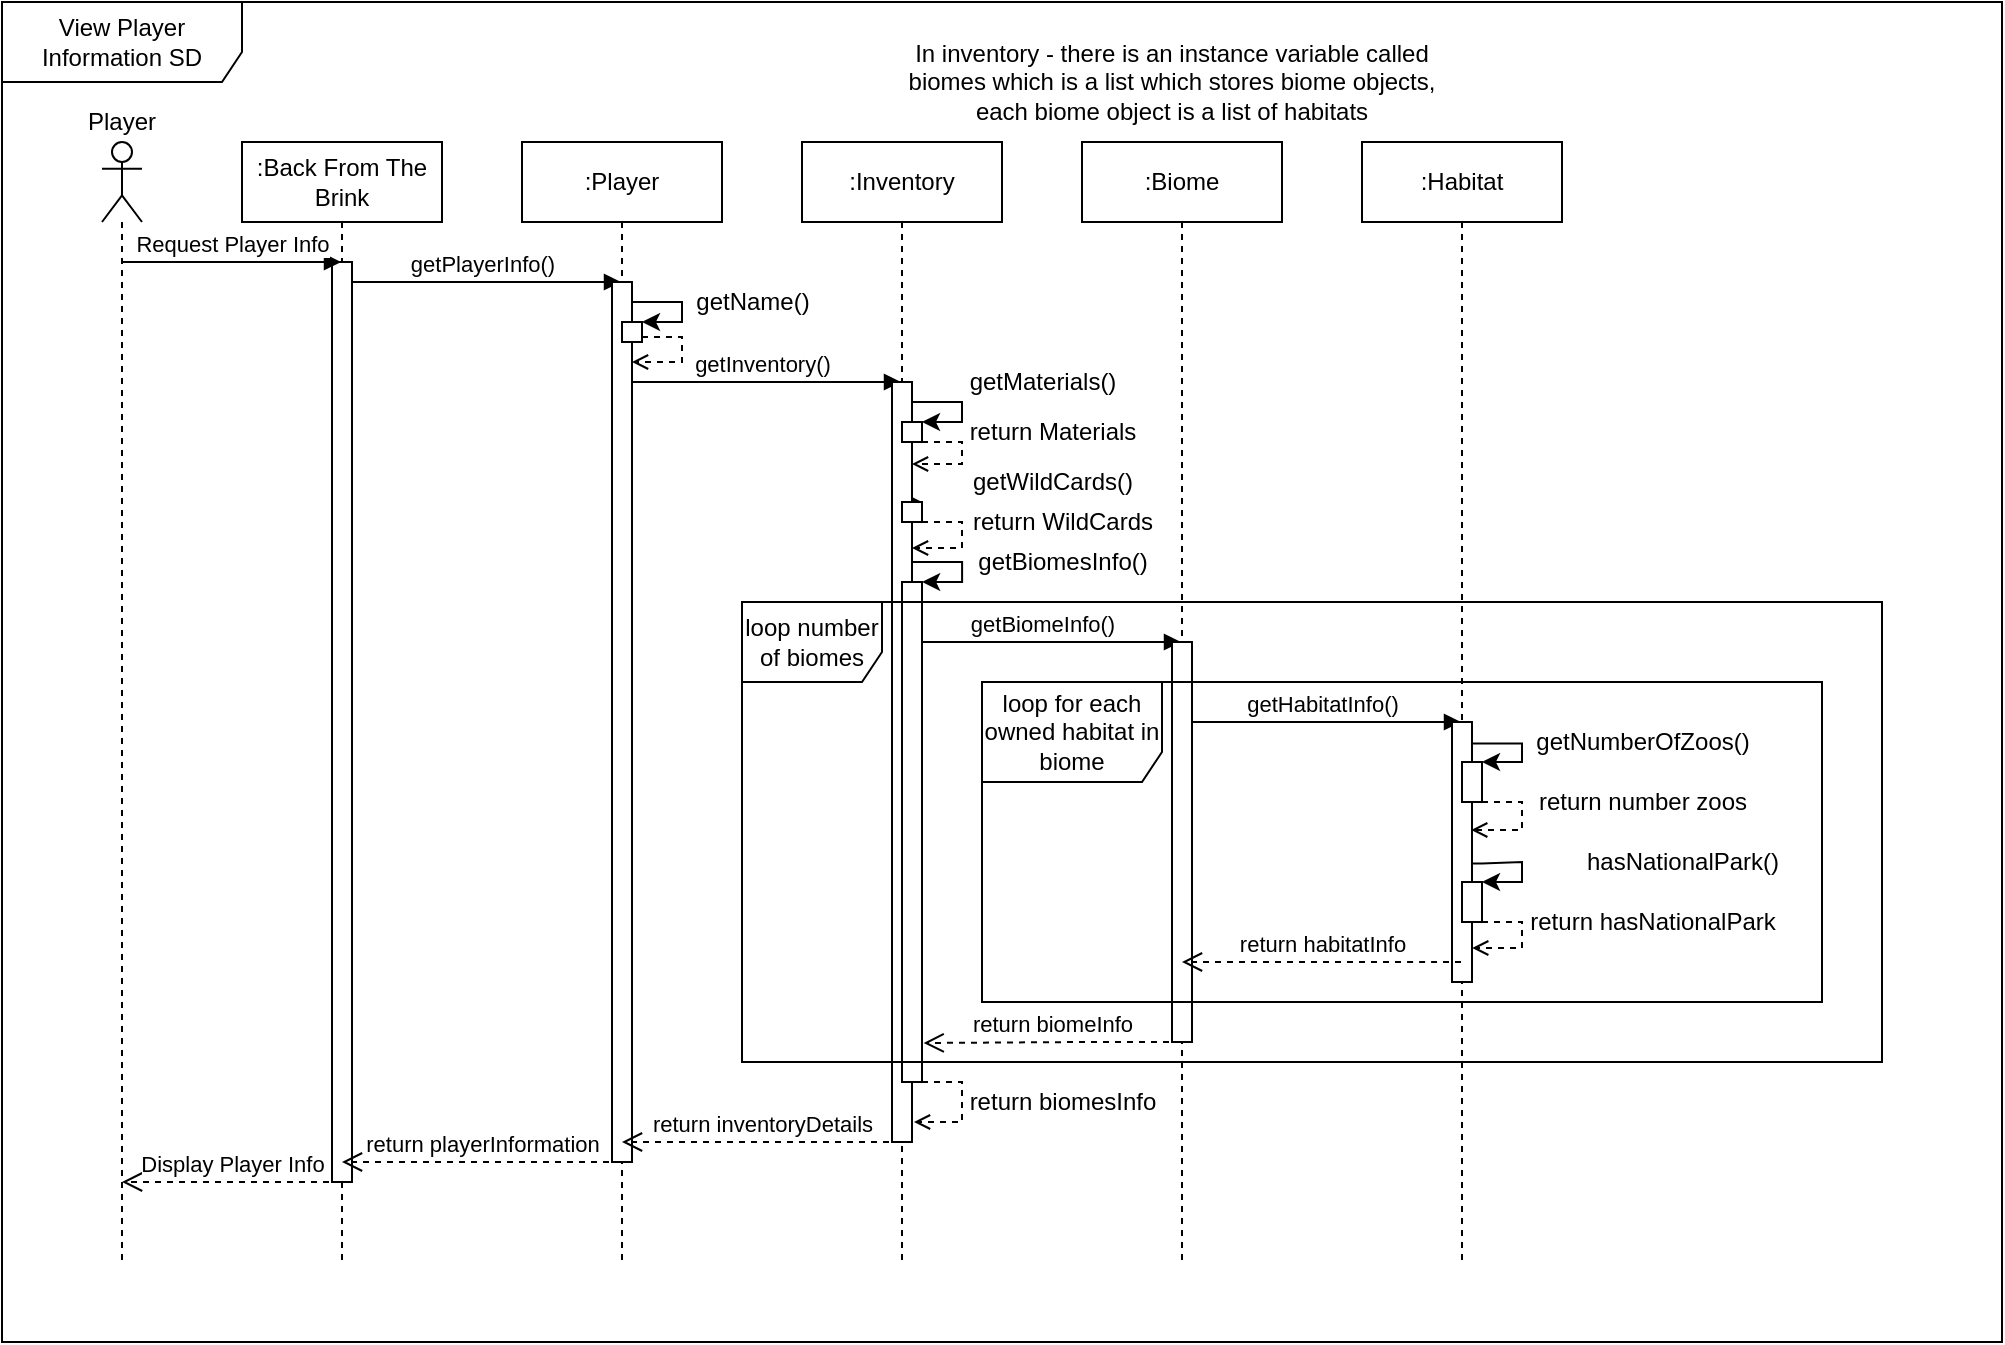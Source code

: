 <mxfile version="13.10.7" type="device"><diagram id="ssxtzul3MrH_a-VUQCv8" name="Page-1"><mxGraphModel dx="1209" dy="1832" grid="1" gridSize="10" guides="1" tooltips="1" connect="1" arrows="1" fold="1" page="1" pageScale="1" pageWidth="827" pageHeight="1169" math="0" shadow="0"><root><mxCell id="0"/><mxCell id="1" parent="0"/><mxCell id="yDcuYn_vrPAPysd2zKXM-14" value="getPlayerInfo()" style="html=1;verticalAlign=bottom;endArrow=block;" parent="1" source="yDcuYn_vrPAPysd2zKXM-4" target="yDcuYn_vrPAPysd2zKXM-5" edge="1"><mxGeometry width="80" relative="1" as="geometry"><mxPoint x="149.5" y="30" as="sourcePoint"/><mxPoint x="259.5" y="30" as="targetPoint"/><Array as="points"><mxPoint x="250" y="30"/></Array></mxGeometry></mxCell><mxCell id="yDcuYn_vrPAPysd2zKXM-19" value="getInventory()" style="html=1;verticalAlign=bottom;endArrow=block;" parent="1" source="yDcuYn_vrPAPysd2zKXM-5" target="yDcuYn_vrPAPysd2zKXM-6" edge="1"><mxGeometry width="80" relative="1" as="geometry"><mxPoint x="400" y="70" as="sourcePoint"/><mxPoint x="410" y="100" as="targetPoint"/><Array as="points"><mxPoint x="500" y="80"/></Array></mxGeometry></mxCell><mxCell id="yDcuYn_vrPAPysd2zKXM-68" value="getHabitatInfo()" style="html=1;verticalAlign=bottom;endArrow=block;" parent="1" source="yDcuYn_vrPAPysd2zKXM-53" target="yDcuYn_vrPAPysd2zKXM-65" edge="1"><mxGeometry width="80" relative="1" as="geometry"><mxPoint x="550" y="180" as="sourcePoint"/><mxPoint x="630" y="180" as="targetPoint"/><Array as="points"><mxPoint x="740" y="250"/></Array></mxGeometry></mxCell><mxCell id="yDcuYn_vrPAPysd2zKXM-59" value="getBiomeInfo()" style="html=1;verticalAlign=bottom;endArrow=block;" parent="1" source="yDcuYn_vrPAPysd2zKXM-6" target="yDcuYn_vrPAPysd2zKXM-53" edge="1"><mxGeometry width="80" relative="1" as="geometry"><mxPoint x="520" y="270" as="sourcePoint"/><mxPoint x="600" y="270" as="targetPoint"/><Array as="points"><mxPoint x="600" y="210"/></Array></mxGeometry></mxCell><mxCell id="yDcuYn_vrPAPysd2zKXM-51" style="edgeStyle=orthogonalEdgeStyle;rounded=0;orthogonalLoop=1;jettySize=auto;html=1;" parent="1" edge="1"><mxGeometry relative="1" as="geometry"><mxPoint x="529.999" y="170" as="sourcePoint"/><mxPoint x="540.07" y="180" as="targetPoint"/><Array as="points"><mxPoint x="560.07" y="170"/><mxPoint x="560.07" y="180"/></Array></mxGeometry></mxCell><mxCell id="yDcuYn_vrPAPysd2zKXM-48" style="edgeStyle=orthogonalEdgeStyle;rounded=0;orthogonalLoop=1;jettySize=auto;html=1;" parent="1" source="yDcuYn_vrPAPysd2zKXM-6" edge="1"><mxGeometry relative="1" as="geometry"><mxPoint x="550" y="130" as="sourcePoint"/><mxPoint x="540" y="140" as="targetPoint"/><Array as="points"><mxPoint x="560" y="130"/><mxPoint x="560" y="140"/></Array></mxGeometry></mxCell><mxCell id="yDcuYn_vrPAPysd2zKXM-3" value="" style="shape=umlLifeline;participant=umlActor;perimeter=lifelinePerimeter;whiteSpace=wrap;html=1;container=1;collapsible=0;recursiveResize=0;verticalAlign=top;spacingTop=36;outlineConnect=0;" parent="1" vertex="1"><mxGeometry x="130" y="-40" width="20" height="560" as="geometry"/></mxCell><mxCell id="yDcuYn_vrPAPysd2zKXM-4" value=":Back From The Brink" style="shape=umlLifeline;perimeter=lifelinePerimeter;whiteSpace=wrap;html=1;container=1;collapsible=0;recursiveResize=0;outlineConnect=0;" parent="1" vertex="1"><mxGeometry x="200" y="-40" width="100" height="560" as="geometry"/></mxCell><mxCell id="yDcuYn_vrPAPysd2zKXM-7" value="" style="rounded=0;whiteSpace=wrap;html=1;" parent="yDcuYn_vrPAPysd2zKXM-4" vertex="1"><mxGeometry x="45" y="60" width="10" height="460" as="geometry"/></mxCell><mxCell id="yDcuYn_vrPAPysd2zKXM-5" value=":Player" style="shape=umlLifeline;perimeter=lifelinePerimeter;whiteSpace=wrap;html=1;container=1;collapsible=0;recursiveResize=0;outlineConnect=0;" parent="1" vertex="1"><mxGeometry x="340" y="-40" width="100" height="560" as="geometry"/></mxCell><mxCell id="yDcuYn_vrPAPysd2zKXM-9" value="" style="rounded=0;whiteSpace=wrap;html=1;" parent="yDcuYn_vrPAPysd2zKXM-5" vertex="1"><mxGeometry x="45" y="70" width="10" height="440" as="geometry"/></mxCell><mxCell id="yDcuYn_vrPAPysd2zKXM-6" value=":Inventory" style="shape=umlLifeline;perimeter=lifelinePerimeter;whiteSpace=wrap;html=1;container=1;collapsible=0;recursiveResize=0;outlineConnect=0;" parent="1" vertex="1"><mxGeometry x="480" y="-40" width="100" height="560" as="geometry"/></mxCell><mxCell id="yDcuYn_vrPAPysd2zKXM-10" value="" style="rounded=0;whiteSpace=wrap;html=1;" parent="yDcuYn_vrPAPysd2zKXM-6" vertex="1"><mxGeometry x="45" y="120" width="10" height="380" as="geometry"/></mxCell><mxCell id="yDcuYn_vrPAPysd2zKXM-49" style="edgeStyle=orthogonalEdgeStyle;rounded=0;orthogonalLoop=1;jettySize=auto;html=1;exitX=1;exitY=1;exitDx=0;exitDy=0;dashed=1;endArrow=open;endFill=0;" parent="yDcuYn_vrPAPysd2zKXM-6" source="yDcuYn_vrPAPysd2zKXM-28" edge="1"><mxGeometry relative="1" as="geometry"><mxPoint x="55" y="203" as="targetPoint"/><Array as="points"><mxPoint x="80" y="190"/><mxPoint x="80" y="203"/></Array></mxGeometry></mxCell><mxCell id="yDcuYn_vrPAPysd2zKXM-28" value="" style="rounded=0;whiteSpace=wrap;html=1;" parent="yDcuYn_vrPAPysd2zKXM-6" vertex="1"><mxGeometry x="50" y="180" width="10" height="10" as="geometry"/></mxCell><mxCell id="yDcuYn_vrPAPysd2zKXM-33" value="" style="rounded=0;whiteSpace=wrap;html=1;" parent="yDcuYn_vrPAPysd2zKXM-6" vertex="1"><mxGeometry x="50" y="220" width="10" height="250" as="geometry"/></mxCell><mxCell id="yDcuYn_vrPAPysd2zKXM-82" value="" style="endArrow=open;html=1;exitX=1;exitY=1;exitDx=0;exitDy=0;edgeStyle=orthogonalEdgeStyle;startArrow=none;startFill=0;rounded=0;dashed=1;endFill=0;" parent="yDcuYn_vrPAPysd2zKXM-6" source="yDcuYn_vrPAPysd2zKXM-33" edge="1"><mxGeometry width="50" height="50" relative="1" as="geometry"><mxPoint x="-10" y="220" as="sourcePoint"/><mxPoint x="56" y="490" as="targetPoint"/><Array as="points"><mxPoint x="80" y="470"/><mxPoint x="80" y="490"/><mxPoint x="56" y="490"/></Array></mxGeometry></mxCell><mxCell id="yDcuYn_vrPAPysd2zKXM-13" value="Request Player Info" style="html=1;verticalAlign=bottom;endArrow=block;" parent="1" source="yDcuYn_vrPAPysd2zKXM-3" target="yDcuYn_vrPAPysd2zKXM-4" edge="1"><mxGeometry width="80" relative="1" as="geometry"><mxPoint x="330" y="100" as="sourcePoint"/><mxPoint x="410" y="100" as="targetPoint"/><Array as="points"><mxPoint x="240" y="20"/></Array></mxGeometry></mxCell><mxCell id="yDcuYn_vrPAPysd2zKXM-42" style="edgeStyle=orthogonalEdgeStyle;rounded=0;orthogonalLoop=1;jettySize=auto;html=1;exitX=1;exitY=0.75;exitDx=0;exitDy=0;dashed=1;endArrow=open;endFill=0;" parent="1" source="yDcuYn_vrPAPysd2zKXM-15" edge="1"><mxGeometry relative="1" as="geometry"><mxPoint x="395" y="70" as="targetPoint"/><Array as="points"><mxPoint x="420" y="57"/><mxPoint x="420" y="70"/></Array></mxGeometry></mxCell><mxCell id="yDcuYn_vrPAPysd2zKXM-15" value="" style="rounded=0;whiteSpace=wrap;html=1;" parent="1" vertex="1"><mxGeometry x="390" y="50" width="10" height="10" as="geometry"/></mxCell><mxCell id="yDcuYn_vrPAPysd2zKXM-16" style="edgeStyle=orthogonalEdgeStyle;rounded=0;orthogonalLoop=1;jettySize=auto;html=1;entryX=1;entryY=0;entryDx=0;entryDy=0;" parent="1" target="yDcuYn_vrPAPysd2zKXM-15" edge="1"><mxGeometry relative="1" as="geometry"><mxPoint x="395" y="40" as="sourcePoint"/><Array as="points"><mxPoint x="395" y="40"/><mxPoint x="420" y="40"/><mxPoint x="420" y="50"/></Array></mxGeometry></mxCell><mxCell id="yDcuYn_vrPAPysd2zKXM-17" value="getName()" style="text;html=1;align=center;verticalAlign=middle;resizable=0;points=[];autosize=1;" parent="1" vertex="1"><mxGeometry x="420" y="30" width="70" height="20" as="geometry"/></mxCell><mxCell id="yDcuYn_vrPAPysd2zKXM-46" style="edgeStyle=orthogonalEdgeStyle;rounded=0;orthogonalLoop=1;jettySize=auto;html=1;exitX=1;exitY=1;exitDx=0;exitDy=0;dashed=1;endArrow=open;endFill=0;" parent="1" source="yDcuYn_vrPAPysd2zKXM-20" edge="1"><mxGeometry relative="1" as="geometry"><mxPoint x="535" y="121" as="targetPoint"/><Array as="points"><mxPoint x="560" y="110"/><mxPoint x="560" y="121"/></Array></mxGeometry></mxCell><mxCell id="yDcuYn_vrPAPysd2zKXM-20" value="" style="rounded=0;whiteSpace=wrap;html=1;" parent="1" vertex="1"><mxGeometry x="530" y="100" width="10" height="10" as="geometry"/></mxCell><mxCell id="yDcuYn_vrPAPysd2zKXM-21" style="edgeStyle=orthogonalEdgeStyle;rounded=0;orthogonalLoop=1;jettySize=auto;html=1;exitX=1;exitY=0;exitDx=0;exitDy=0;entryX=1;entryY=0;entryDx=0;entryDy=0;" parent="1" source="yDcuYn_vrPAPysd2zKXM-10" target="yDcuYn_vrPAPysd2zKXM-20" edge="1"><mxGeometry relative="1" as="geometry"><Array as="points"><mxPoint x="535" y="90"/><mxPoint x="560" y="90"/><mxPoint x="560" y="100"/></Array></mxGeometry></mxCell><mxCell id="yDcuYn_vrPAPysd2zKXM-23" value="getMaterials()" style="text;html=1;align=center;verticalAlign=middle;resizable=0;points=[];autosize=1;" parent="1" vertex="1"><mxGeometry x="555" y="70" width="90" height="20" as="geometry"/></mxCell><mxCell id="yDcuYn_vrPAPysd2zKXM-32" value="getWildCards()" style="text;html=1;align=center;verticalAlign=middle;resizable=0;points=[];autosize=1;" parent="1" vertex="1"><mxGeometry x="555" y="120" width="100" height="20" as="geometry"/></mxCell><mxCell id="yDcuYn_vrPAPysd2zKXM-47" value="return Materials" style="text;html=1;align=center;verticalAlign=middle;resizable=0;points=[];autosize=1;" parent="1" vertex="1"><mxGeometry x="555" y="95" width="100" height="20" as="geometry"/></mxCell><mxCell id="yDcuYn_vrPAPysd2zKXM-50" value="return WildCards" style="text;html=1;align=center;verticalAlign=middle;resizable=0;points=[];autosize=1;" parent="1" vertex="1"><mxGeometry x="555" y="140" width="110" height="20" as="geometry"/></mxCell><mxCell id="yDcuYn_vrPAPysd2zKXM-52" value="getBiomesInfo()" style="text;html=1;align=center;verticalAlign=middle;resizable=0;points=[];autosize=1;" parent="1" vertex="1"><mxGeometry x="560" y="160" width="100" height="20" as="geometry"/></mxCell><mxCell id="yDcuYn_vrPAPysd2zKXM-53" value=":Biome" style="shape=umlLifeline;perimeter=lifelinePerimeter;whiteSpace=wrap;html=1;container=1;collapsible=0;recursiveResize=0;outlineConnect=0;" parent="1" vertex="1"><mxGeometry x="620" y="-40" width="100" height="560" as="geometry"/></mxCell><mxCell id="yDcuYn_vrPAPysd2zKXM-54" value="" style="rounded=0;whiteSpace=wrap;html=1;" parent="yDcuYn_vrPAPysd2zKXM-53" vertex="1"><mxGeometry x="45" y="250" width="10" height="200" as="geometry"/></mxCell><mxCell id="yDcuYn_vrPAPysd2zKXM-65" value=":Habitat" style="shape=umlLifeline;perimeter=lifelinePerimeter;whiteSpace=wrap;html=1;container=1;collapsible=0;recursiveResize=0;outlineConnect=0;" parent="1" vertex="1"><mxGeometry x="760" y="-40" width="100" height="560" as="geometry"/></mxCell><mxCell id="PecJKs2oapgsShI88eAS-21" style="edgeStyle=orthogonalEdgeStyle;rounded=0;orthogonalLoop=1;jettySize=auto;html=1;exitX=1.033;exitY=0.083;exitDx=0;exitDy=0;entryX=1;entryY=0;entryDx=0;entryDy=0;exitPerimeter=0;" parent="yDcuYn_vrPAPysd2zKXM-65" source="yDcuYn_vrPAPysd2zKXM-66" target="PecJKs2oapgsShI88eAS-8" edge="1"><mxGeometry relative="1" as="geometry"><Array as="points"><mxPoint x="80" y="301"/><mxPoint x="80" y="310"/></Array></mxGeometry></mxCell><mxCell id="yDcuYn_vrPAPysd2zKXM-66" value="" style="rounded=0;whiteSpace=wrap;html=1;" parent="yDcuYn_vrPAPysd2zKXM-65" vertex="1"><mxGeometry x="45" y="290" width="10" height="130" as="geometry"/></mxCell><mxCell id="PecJKs2oapgsShI88eAS-22" style="edgeStyle=orthogonalEdgeStyle;rounded=0;orthogonalLoop=1;jettySize=auto;html=1;exitX=1;exitY=1;exitDx=0;exitDy=0;entryX=0.957;entryY=0.418;entryDx=0;entryDy=0;entryPerimeter=0;dashed=1;endArrow=open;endFill=0;" parent="yDcuYn_vrPAPysd2zKXM-65" source="PecJKs2oapgsShI88eAS-8" target="yDcuYn_vrPAPysd2zKXM-66" edge="1"><mxGeometry relative="1" as="geometry"><mxPoint x="55" y="350" as="targetPoint"/><Array as="points"><mxPoint x="80" y="330"/><mxPoint x="80" y="344"/><mxPoint x="55" y="344"/></Array></mxGeometry></mxCell><mxCell id="PecJKs2oapgsShI88eAS-8" value="" style="rounded=0;whiteSpace=wrap;html=1;" parent="yDcuYn_vrPAPysd2zKXM-65" vertex="1"><mxGeometry x="50" y="310" width="10" height="20" as="geometry"/></mxCell><mxCell id="PecJKs2oapgsShI88eAS-16" style="edgeStyle=orthogonalEdgeStyle;rounded=0;orthogonalLoop=1;jettySize=auto;html=1;exitX=1;exitY=1;exitDx=0;exitDy=0;dashed=1;entryX=1.008;entryY=0.866;entryDx=0;entryDy=0;entryPerimeter=0;endArrow=open;endFill=0;" parent="yDcuYn_vrPAPysd2zKXM-65" source="PecJKs2oapgsShI88eAS-9" target="yDcuYn_vrPAPysd2zKXM-66" edge="1"><mxGeometry relative="1" as="geometry"><mxPoint x="53" y="410" as="targetPoint"/><Array as="points"><mxPoint x="80" y="390"/><mxPoint x="80" y="403"/><mxPoint x="55" y="403"/></Array></mxGeometry></mxCell><mxCell id="PecJKs2oapgsShI88eAS-9" value="" style="rounded=0;whiteSpace=wrap;html=1;" parent="yDcuYn_vrPAPysd2zKXM-65" vertex="1"><mxGeometry x="50" y="370" width="10" height="20" as="geometry"/></mxCell><mxCell id="PecJKs2oapgsShI88eAS-14" style="edgeStyle=orthogonalEdgeStyle;rounded=0;orthogonalLoop=1;jettySize=auto;html=1;entryX=1;entryY=0;entryDx=0;entryDy=0;exitX=1.04;exitY=0.544;exitDx=0;exitDy=0;exitPerimeter=0;" parent="yDcuYn_vrPAPysd2zKXM-65" source="yDcuYn_vrPAPysd2zKXM-66" target="PecJKs2oapgsShI88eAS-9" edge="1"><mxGeometry relative="1" as="geometry"><mxPoint x="60" y="370" as="sourcePoint"/><mxPoint x="67.5" y="290" as="targetPoint"/><Array as="points"><mxPoint x="60" y="361"/><mxPoint x="80" y="360"/><mxPoint x="80" y="380"/></Array></mxGeometry></mxCell><mxCell id="yDcuYn_vrPAPysd2zKXM-78" value="return habitatInfo" style="html=1;verticalAlign=bottom;endArrow=open;dashed=1;endSize=8;" parent="1" source="yDcuYn_vrPAPysd2zKXM-65" target="yDcuYn_vrPAPysd2zKXM-53" edge="1"><mxGeometry relative="1" as="geometry"><mxPoint x="660" y="220" as="sourcePoint"/><mxPoint x="580" y="220" as="targetPoint"/><Array as="points"><mxPoint x="790" y="370"/><mxPoint x="730" y="370"/></Array></mxGeometry></mxCell><mxCell id="yDcuYn_vrPAPysd2zKXM-80" value="return biomeInfo" style="html=1;verticalAlign=bottom;endArrow=open;dashed=1;endSize=8;entryX=1.083;entryY=0.922;entryDx=0;entryDy=0;entryPerimeter=0;" parent="1" source="yDcuYn_vrPAPysd2zKXM-53" target="yDcuYn_vrPAPysd2zKXM-33" edge="1"><mxGeometry relative="1" as="geometry"><mxPoint x="650" y="270" as="sourcePoint"/><mxPoint x="540" y="380" as="targetPoint"/><Array as="points"><mxPoint x="620" y="410"/></Array></mxGeometry></mxCell><mxCell id="yDcuYn_vrPAPysd2zKXM-83" value="return biomesInfo" style="text;html=1;align=center;verticalAlign=middle;resizable=0;points=[];autosize=1;" parent="1" vertex="1"><mxGeometry x="555" y="430" width="110" height="20" as="geometry"/></mxCell><mxCell id="yDcuYn_vrPAPysd2zKXM-84" value="return inventoryDetails" style="html=1;verticalAlign=bottom;endArrow=open;dashed=1;endSize=8;" parent="1" source="yDcuYn_vrPAPysd2zKXM-6" target="yDcuYn_vrPAPysd2zKXM-5" edge="1"><mxGeometry relative="1" as="geometry"><mxPoint x="540" y="210" as="sourcePoint"/><mxPoint x="460" y="210" as="targetPoint"/><Array as="points"><mxPoint x="470" y="460"/></Array></mxGeometry></mxCell><mxCell id="yDcuYn_vrPAPysd2zKXM-85" value="return playerInformation" style="html=1;verticalAlign=bottom;endArrow=open;dashed=1;endSize=8;" parent="1" source="yDcuYn_vrPAPysd2zKXM-5" target="yDcuYn_vrPAPysd2zKXM-4" edge="1"><mxGeometry relative="1" as="geometry"><mxPoint x="539.5" y="300.0" as="sourcePoint"/><mxPoint x="399.81" y="300.0" as="targetPoint"/><Array as="points"><mxPoint x="330" y="470"/></Array></mxGeometry></mxCell><mxCell id="yDcuYn_vrPAPysd2zKXM-86" value="Display Player Info" style="html=1;verticalAlign=bottom;endArrow=open;dashed=1;endSize=8;" parent="1" source="yDcuYn_vrPAPysd2zKXM-4" target="yDcuYn_vrPAPysd2zKXM-3" edge="1"><mxGeometry relative="1" as="geometry"><mxPoint x="399.5" y="310.0" as="sourcePoint"/><mxPoint x="259.81" y="310.0" as="targetPoint"/><Array as="points"><mxPoint x="190" y="480"/></Array></mxGeometry></mxCell><mxCell id="PecJKs2oapgsShI88eAS-11" value="getNumberOfZoos()" style="text;html=1;align=center;verticalAlign=middle;resizable=0;points=[];autosize=1;" parent="1" vertex="1"><mxGeometry x="840" y="250" width="120" height="20" as="geometry"/></mxCell><mxCell id="PecJKs2oapgsShI88eAS-13" value="return number zoos" style="text;html=1;align=center;verticalAlign=middle;resizable=0;points=[];autosize=1;" parent="1" vertex="1"><mxGeometry x="840" y="280" width="120" height="20" as="geometry"/></mxCell><mxCell id="PecJKs2oapgsShI88eAS-15" value="hasNationalPark()" style="text;html=1;align=center;verticalAlign=middle;resizable=0;points=[];autosize=1;" parent="1" vertex="1"><mxGeometry x="865" y="310" width="110" height="20" as="geometry"/></mxCell><mxCell id="PecJKs2oapgsShI88eAS-17" value="return hasNationalPark" style="text;html=1;align=center;verticalAlign=middle;resizable=0;points=[];autosize=1;" parent="1" vertex="1"><mxGeometry x="835" y="340" width="140" height="20" as="geometry"/></mxCell><mxCell id="PecJKs2oapgsShI88eAS-26" value="In inventory - there is an instance variable called biomes which is a list which stores biome objects, each biome object is a list of habitats" style="text;html=1;strokeColor=none;fillColor=none;align=center;verticalAlign=middle;whiteSpace=wrap;rounded=0;" parent="1" vertex="1"><mxGeometry x="520" y="-80" width="290" height="20" as="geometry"/></mxCell><mxCell id="5fgOOEnHWgoZNP_KPymT-1" value="Player" style="text;html=1;strokeColor=none;fillColor=none;align=center;verticalAlign=middle;whiteSpace=wrap;rounded=0;" parent="1" vertex="1"><mxGeometry x="120" y="-60" width="40" height="20" as="geometry"/></mxCell><mxCell id="PecJKs2oapgsShI88eAS-20" value="loop for each owned habitat in biome" style="shape=umlFrame;whiteSpace=wrap;html=1;width=90;height=50;" parent="1" vertex="1"><mxGeometry x="570" y="230" width="420" height="160" as="geometry"/></mxCell><mxCell id="PecJKs2oapgsShI88eAS-19" value="loop number of biomes" style="shape=umlFrame;whiteSpace=wrap;html=1;width=70;height=40;" parent="1" vertex="1"><mxGeometry x="450" y="190" width="570" height="230" as="geometry"/></mxCell><mxCell id="PecJKs2oapgsShI88eAS-25" value="View Player Information SD" style="shape=umlFrame;whiteSpace=wrap;html=1;width=120;height=40;" parent="1" vertex="1"><mxGeometry x="80" y="-110" width="1000" height="670" as="geometry"/></mxCell></root></mxGraphModel></diagram></mxfile>
